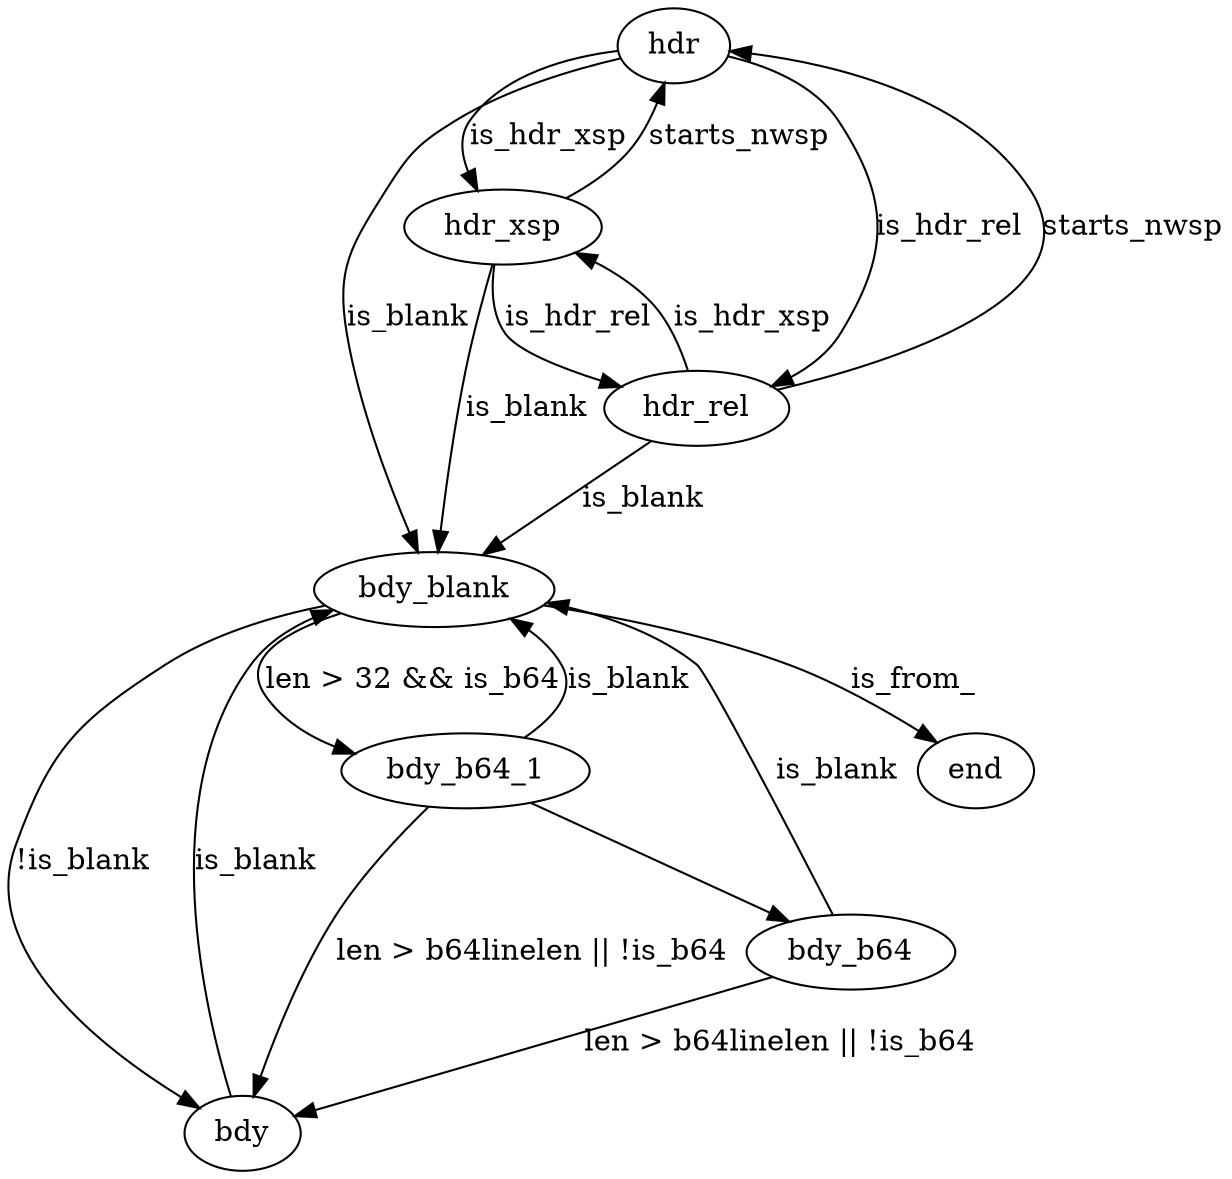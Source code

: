 /*
 * tokeniser-states.dot:
 * DOT digraph of the tokeniser state machine.
 *
 * This is of limited instructional value, but playing with DOT is interesting.
 *
 * Copyright (c) 2003 Chris Lightfoot. All rights reserved.
 * Email: chris@ex-parrot.com; WWW: http://www.ex-parrot.com/~chris/
 * 
 * $Id: tokeniser-states.dot,v 1.1 2003/08/22 11:22:11 chris Exp $
 */
 
digraph tokeniser {
    /*
     * States
     */
    hdr
    hdr_xsp
    hdr_rel
    bdy_blank
    bdy
    bdy_b64_1
    bdy_b64
    end

    /*
     * Transitions
     */
    hdr -> bdy_blank [label="is_blank"]
    hdr -> hdr_rel [label="is_hdr_rel"]
    hdr -> hdr_xsp [label="is_hdr_xsp"]

    hdr_rel -> bdy_blank [label="is_blank"]
    hdr_xsp -> bdy_blank [label="is_blank"]
    hdr_xsp -> hdr_rel [label="is_hdr_rel"]
    hdr_rel -> hdr_xsp [label="is_hdr_xsp"]
    hdr_rel -> hdr [label="starts_nwsp"]
    hdr_xsp -> hdr [label="starts_nwsp"]

    bdy_blank -> end [label="is_from_"]
    bdy_blank -> bdy_b64_1 [label="len > 32 && is_b64"]
    bdy_blank -> bdy [label="!is_blank"]

    bdy -> bdy_blank [label="is_blank"]

    bdy_b64_1 -> bdy_blank [label="is_blank"]
    bdy_b64_1 -> bdy [label="len > b64linelen || !is_b64"]
    bdy_b64_1 -> bdy_b64

    bdy_b64 -> bdy_blank [label="is_blank"]
    bdy_b64 -> bdy [label="len > b64linelen || !is_b64"]
    
}
